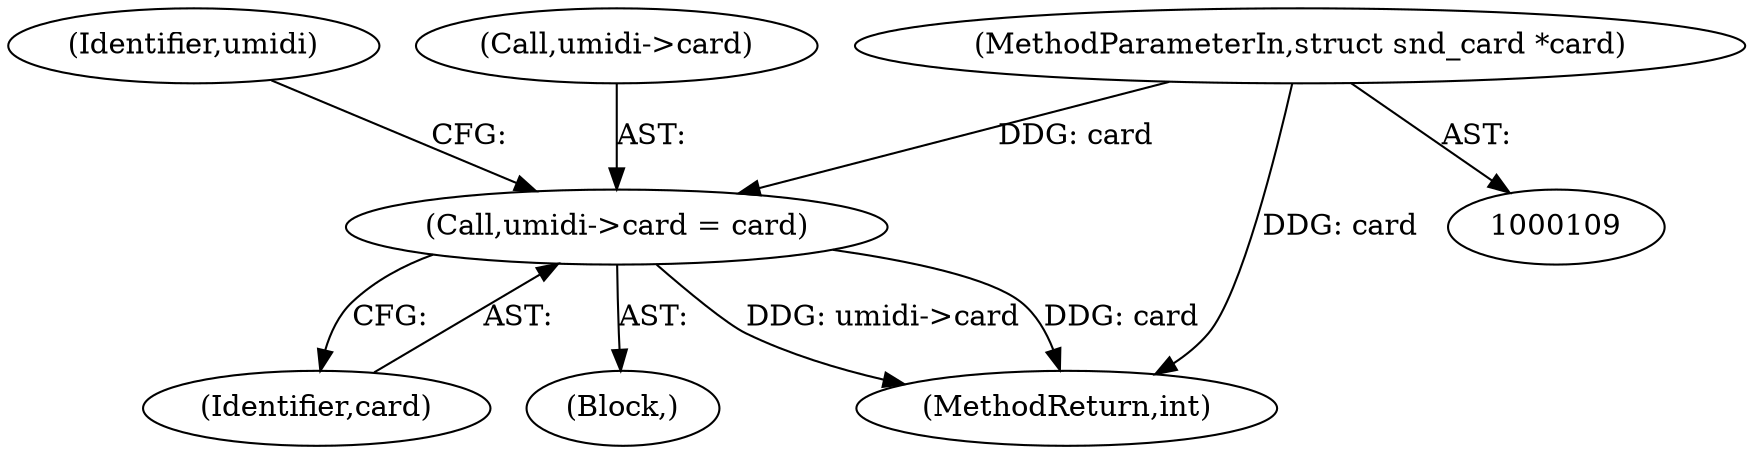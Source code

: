 digraph "0_linux_07d86ca93db7e5cdf4743564d98292042ec21af7@pointer" {
"1000140" [label="(Call,umidi->card = card)"];
"1000110" [label="(MethodParameterIn,struct snd_card *card)"];
"1000140" [label="(Call,umidi->card = card)"];
"1000144" [label="(Identifier,card)"];
"1000110" [label="(MethodParameterIn,struct snd_card *card)"];
"1000147" [label="(Identifier,umidi)"];
"1000141" [label="(Call,umidi->card)"];
"1000114" [label="(Block,)"];
"1000574" [label="(MethodReturn,int)"];
"1000140" -> "1000114"  [label="AST: "];
"1000140" -> "1000144"  [label="CFG: "];
"1000141" -> "1000140"  [label="AST: "];
"1000144" -> "1000140"  [label="AST: "];
"1000147" -> "1000140"  [label="CFG: "];
"1000140" -> "1000574"  [label="DDG: umidi->card"];
"1000140" -> "1000574"  [label="DDG: card"];
"1000110" -> "1000140"  [label="DDG: card"];
"1000110" -> "1000109"  [label="AST: "];
"1000110" -> "1000574"  [label="DDG: card"];
}
